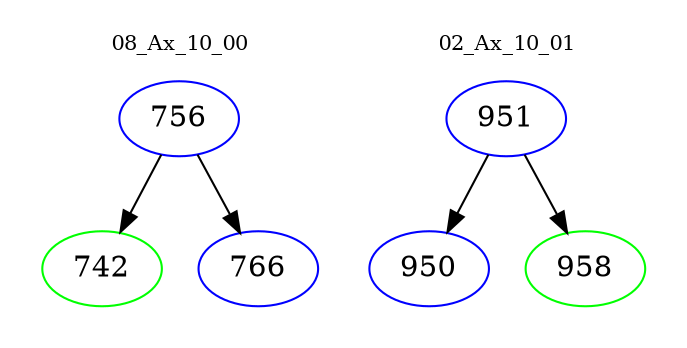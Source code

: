 digraph{
subgraph cluster_0 {
color = white
label = "08_Ax_10_00";
fontsize=10;
T0_756 [label="756", color="blue"]
T0_756 -> T0_742 [color="black"]
T0_742 [label="742", color="green"]
T0_756 -> T0_766 [color="black"]
T0_766 [label="766", color="blue"]
}
subgraph cluster_1 {
color = white
label = "02_Ax_10_01";
fontsize=10;
T1_951 [label="951", color="blue"]
T1_951 -> T1_950 [color="black"]
T1_950 [label="950", color="blue"]
T1_951 -> T1_958 [color="black"]
T1_958 [label="958", color="green"]
}
}
